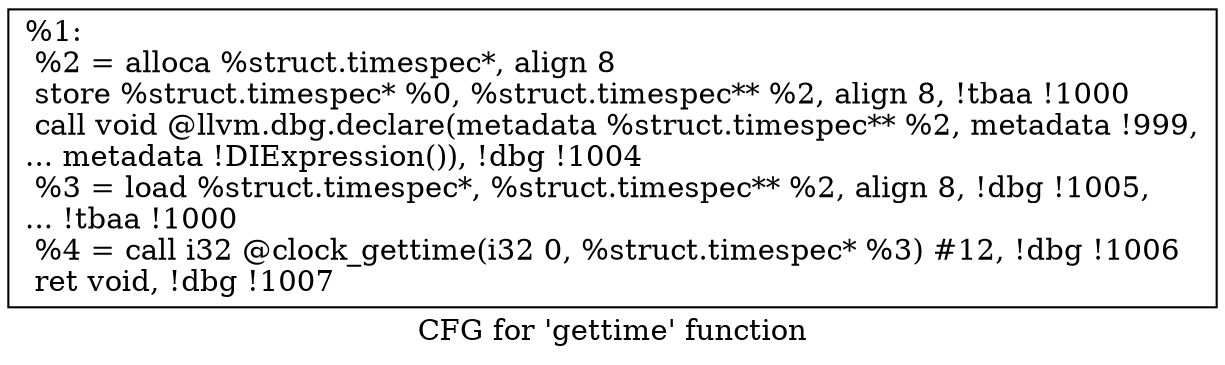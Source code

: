digraph "CFG for 'gettime' function" {
	label="CFG for 'gettime' function";

	Node0x19073f0 [shape=record,label="{%1:\l  %2 = alloca %struct.timespec*, align 8\l  store %struct.timespec* %0, %struct.timespec** %2, align 8, !tbaa !1000\l  call void @llvm.dbg.declare(metadata %struct.timespec** %2, metadata !999,\l... metadata !DIExpression()), !dbg !1004\l  %3 = load %struct.timespec*, %struct.timespec** %2, align 8, !dbg !1005,\l... !tbaa !1000\l  %4 = call i32 @clock_gettime(i32 0, %struct.timespec* %3) #12, !dbg !1006\l  ret void, !dbg !1007\l}"];
}
